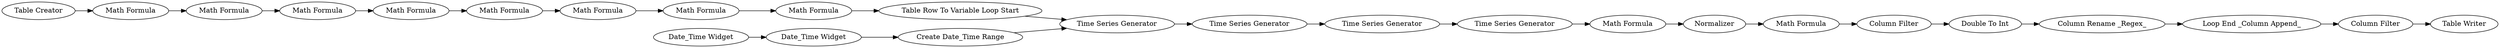 digraph {
	5 -> 8
	8 -> 9
	106 -> 107
	108 -> 109
	17 -> 98
	115 -> 102
	11 -> 1
	96 -> 114
	109 -> 11
	94 -> 96
	91 -> 92
	103 -> 104
	13 -> 1
	92 -> 13
	9 -> 12
	12 -> 17
	102 -> 103
	6 -> 7
	3 -> 6
	7 -> 5
	105 -> 106
	104 -> 105
	107 -> 108
	98 -> 94
	1 -> 3
	91 [label="Date_Time Widget"]
	103 [label="Math Formula"]
	7 [label="Time Series Generator"]
	9 [label="Math Formula"]
	8 [label=Normalizer]
	108 [label="Math Formula"]
	105 [label="Math Formula"]
	17 [label="Double To Int"]
	3 [label="Time Series Generator"]
	92 [label="Date_Time Widget"]
	98 [label="Column Rename _Regex_"]
	6 [label="Time Series Generator"]
	109 [label="Math Formula"]
	114 [label="Table Writer"]
	12 [label="Column Filter"]
	1 [label="Time Series Generator"]
	115 [label="Table Creator"]
	11 [label="Table Row To Variable Loop Start"]
	106 [label="Math Formula"]
	5 [label="Math Formula"]
	107 [label="Math Formula"]
	94 [label="Loop End _Column Append_"]
	13 [label="Create Date_Time Range"]
	96 [label="Column Filter"]
	102 [label="Math Formula"]
	104 [label="Math Formula"]
	rankdir=LR
}
